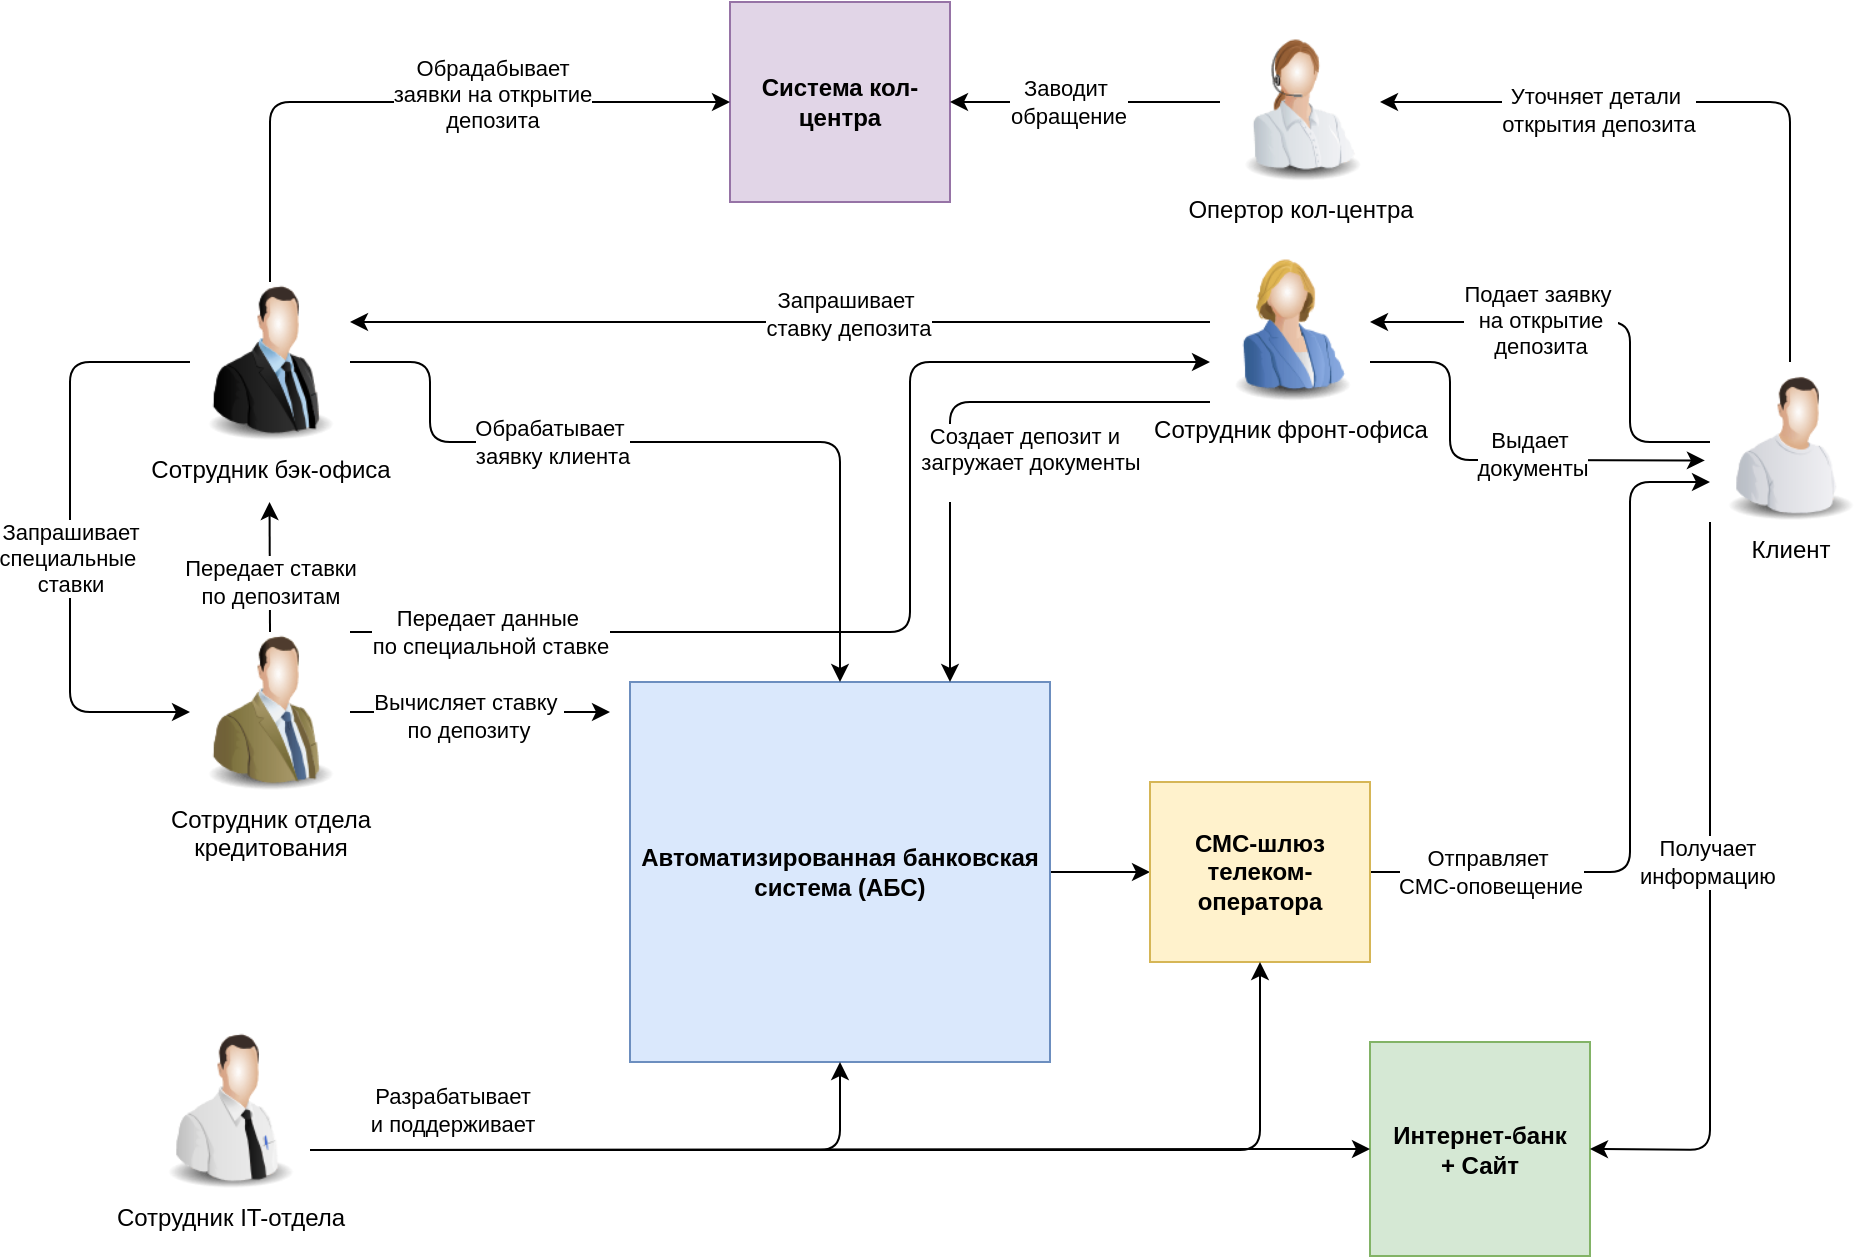 <mxfile>
    <diagram id="G8ZW7cge-lOIAmf38HKe" name="Страница — 1">
        <mxGraphModel dx="1112" dy="1322" grid="1" gridSize="10" guides="1" tooltips="1" connect="1" arrows="1" fold="1" page="1" pageScale="1" pageWidth="827" pageHeight="1169" math="0" shadow="0">
            <root>
                <mxCell id="0"/>
                <mxCell id="1" parent="0"/>
                <mxCell id="52" style="edgeStyle=none;html=1;exitX=1;exitY=0.5;exitDx=0;exitDy=0;entryX=0;entryY=0.5;entryDx=0;entryDy=0;" edge="1" parent="1" source="27" target="28">
                    <mxGeometry relative="1" as="geometry"/>
                </mxCell>
                <mxCell id="27" value="&lt;strong style=&quot;scrollbar-color: light-dark(#e2e2e2, #4b4b4b)&lt;br/&gt;&#x9;&#x9;&#x9;&#x9;&#x9;light-dark(#fbfbfb, var(--dark-panel-color));&quot;&gt;Автоматизированная банковская система (АБС)&lt;/strong&gt;" style="rounded=0;whiteSpace=wrap;html=1;fillColor=#dae8fc;strokeColor=#6c8ebf;" vertex="1" parent="1">
                    <mxGeometry x="329" y="530" width="210" height="190" as="geometry"/>
                </mxCell>
                <mxCell id="53" style="edgeStyle=none;html=1;exitX=1;exitY=0.5;exitDx=0;exitDy=0;entryX=0;entryY=0.75;entryDx=0;entryDy=0;" edge="1" parent="1" source="28" target="39">
                    <mxGeometry relative="1" as="geometry">
                        <Array as="points">
                            <mxPoint x="829" y="625"/>
                            <mxPoint x="829" y="430"/>
                        </Array>
                    </mxGeometry>
                </mxCell>
                <mxCell id="54" value="Отправляет&amp;nbsp;&lt;div&gt;СМС-оповещение&lt;/div&gt;" style="edgeLabel;html=1;align=center;verticalAlign=middle;resizable=0;points=[];" vertex="1" connectable="0" parent="53">
                    <mxGeometry x="-0.762" y="3" relative="1" as="geometry">
                        <mxPoint x="16" y="3" as="offset"/>
                    </mxGeometry>
                </mxCell>
                <mxCell id="28" value="&lt;strong style=&quot;scrollbar-color: light-dark(#e2e2e2, #4b4b4b)&lt;br/&gt;&#x9;&#x9;&#x9;&#x9;&#x9;light-dark(#fbfbfb, var(--dark-panel-color));&quot;&gt;СМС-шлюз телеком-оператора&lt;/strong&gt;" style="rounded=0;whiteSpace=wrap;html=1;fillColor=#fff2cc;strokeColor=#d6b656;" vertex="1" parent="1">
                    <mxGeometry x="589" y="580" width="110" height="90" as="geometry"/>
                </mxCell>
                <mxCell id="30" value="&lt;strong style=&quot;scrollbar-color: light-dark(#e2e2e2, #4b4b4b)&lt;br/&gt;&#x9;&#x9;&#x9;&#x9;&#x9;light-dark(#fbfbfb, var(--dark-panel-color));&quot;&gt;Система кол-центра&lt;/strong&gt;" style="rounded=0;whiteSpace=wrap;html=1;fillColor=#e1d5e7;strokeColor=#9673a6;" vertex="1" parent="1">
                    <mxGeometry x="379" y="190" width="110" height="100" as="geometry"/>
                </mxCell>
                <mxCell id="31" value="&lt;strong style=&quot;scrollbar-color: light-dark(#e2e2e2, #4b4b4b)&lt;br/&gt;&#x9;&#x9;&#x9;&#x9;&#x9;light-dark(#fbfbfb, var(--dark-panel-color));&quot;&gt;Интернет-банк +&amp;nbsp;&lt;/strong&gt;&lt;strong style=&quot;scrollbar-color: light-dark(#e2e2e2, #4b4b4b)&lt;br/&gt;&#x9;&#x9;&#x9;&#x9;&#x9;light-dark(#fbfbfb, var(--dark-panel-color));&quot;&gt;Сайт&lt;/strong&gt;" style="rounded=0;whiteSpace=wrap;html=1;fillColor=#d5e8d4;strokeColor=#82b366;" vertex="1" parent="1">
                    <mxGeometry x="699" y="710" width="110" height="107" as="geometry"/>
                </mxCell>
                <mxCell id="79" style="edgeStyle=none;html=1;exitX=1;exitY=0.75;exitDx=0;exitDy=0;entryX=0;entryY=0.5;entryDx=0;entryDy=0;" edge="1" parent="1" source="33" target="31">
                    <mxGeometry relative="1" as="geometry"/>
                </mxCell>
                <mxCell id="80" value="Разрабатывает&lt;div&gt;и поддерживает&lt;/div&gt;" style="edgeLabel;html=1;align=center;verticalAlign=middle;resizable=0;points=[];" vertex="1" connectable="0" parent="79">
                    <mxGeometry x="-0.11" y="-4" relative="1" as="geometry">
                        <mxPoint x="-165" y="-24" as="offset"/>
                    </mxGeometry>
                </mxCell>
                <mxCell id="81" style="edgeStyle=none;html=1;exitX=1;exitY=0.75;exitDx=0;exitDy=0;entryX=0.5;entryY=1;entryDx=0;entryDy=0;" edge="1" parent="1" source="33" target="27">
                    <mxGeometry relative="1" as="geometry">
                        <Array as="points">
                            <mxPoint x="434" y="764"/>
                        </Array>
                    </mxGeometry>
                </mxCell>
                <mxCell id="82" style="edgeStyle=none;html=1;exitX=1;exitY=0.75;exitDx=0;exitDy=0;entryX=0.5;entryY=1;entryDx=0;entryDy=0;" edge="1" parent="1" source="33" target="28">
                    <mxGeometry relative="1" as="geometry">
                        <Array as="points">
                            <mxPoint x="644" y="764"/>
                        </Array>
                    </mxGeometry>
                </mxCell>
                <mxCell id="33" value="Сотрудник IT-отдела" style="image;html=1;image=img/lib/clip_art/people/Tech_Man_128x128.png" vertex="1" parent="1">
                    <mxGeometry x="89" y="704" width="80" height="80" as="geometry"/>
                </mxCell>
                <mxCell id="60" style="edgeStyle=none;html=1;exitX=0;exitY=0.5;exitDx=0;exitDy=0;entryX=1;entryY=0.25;entryDx=0;entryDy=0;" edge="1" parent="1" source="34" target="35">
                    <mxGeometry relative="1" as="geometry"/>
                </mxCell>
                <mxCell id="69" value="Запрашивает&amp;nbsp;&lt;div&gt;ставку депозита&lt;/div&gt;" style="edgeLabel;html=1;align=center;verticalAlign=middle;resizable=0;points=[];" vertex="1" connectable="0" parent="60">
                    <mxGeometry x="-0.159" y="-4" relative="1" as="geometry">
                        <mxPoint as="offset"/>
                    </mxGeometry>
                </mxCell>
                <mxCell id="73" style="edgeStyle=none;html=1;exitX=0;exitY=1;exitDx=0;exitDy=0;" edge="1" parent="1" source="34">
                    <mxGeometry relative="1" as="geometry">
                        <mxPoint x="489" y="530" as="targetPoint"/>
                        <Array as="points">
                            <mxPoint x="489" y="390"/>
                        </Array>
                    </mxGeometry>
                </mxCell>
                <mxCell id="74" value="Создает&amp;nbsp;&lt;span style=&quot;background-color: light-dark(#ffffff, var(--ge-dark-color, #121212));&quot;&gt;депозит и&amp;nbsp;&amp;nbsp;&lt;/span&gt;&lt;div&gt;загружает документы&lt;/div&gt;&lt;div&gt;&lt;br&gt;&lt;/div&gt;" style="edgeLabel;html=1;align=center;verticalAlign=middle;resizable=0;points=[];" vertex="1" connectable="0" parent="73">
                    <mxGeometry x="-0.437" relative="1" as="geometry">
                        <mxPoint x="-14" y="30" as="offset"/>
                    </mxGeometry>
                </mxCell>
                <mxCell id="34" value="Сотрудник фронт-офиса" style="image;html=1;image=img/lib/clip_art/people/Suit_Woman_Blue_128x128.png" vertex="1" parent="1">
                    <mxGeometry x="619" y="310" width="80" height="80" as="geometry"/>
                </mxCell>
                <mxCell id="48" style="edgeStyle=none;html=1;exitX=0.5;exitY=0;exitDx=0;exitDy=0;entryX=0;entryY=0.5;entryDx=0;entryDy=0;" edge="1" parent="1" source="35" target="30">
                    <mxGeometry relative="1" as="geometry">
                        <Array as="points">
                            <mxPoint x="149" y="240"/>
                        </Array>
                    </mxGeometry>
                </mxCell>
                <mxCell id="49" value="Обрадабывает&lt;div&gt;заявки на открытие&lt;/div&gt;&lt;div&gt;депозита&lt;/div&gt;" style="edgeLabel;html=1;align=center;verticalAlign=middle;resizable=0;points=[];" vertex="1" connectable="0" parent="48">
                    <mxGeometry x="0.254" y="4" relative="1" as="geometry">
                        <mxPoint as="offset"/>
                    </mxGeometry>
                </mxCell>
                <mxCell id="50" style="edgeStyle=none;html=1;exitX=1;exitY=0.5;exitDx=0;exitDy=0;entryX=0.5;entryY=0;entryDx=0;entryDy=0;" edge="1" parent="1" source="35" target="27">
                    <mxGeometry relative="1" as="geometry">
                        <Array as="points">
                            <mxPoint x="229" y="370"/>
                            <mxPoint x="229" y="410"/>
                            <mxPoint x="434" y="410"/>
                        </Array>
                    </mxGeometry>
                </mxCell>
                <mxCell id="55" value="Обрабатывает&amp;nbsp;&lt;div&gt;заявку клиента&lt;/div&gt;" style="edgeLabel;html=1;align=center;verticalAlign=middle;resizable=0;points=[];" vertex="1" connectable="0" parent="50">
                    <mxGeometry x="0.135" y="2" relative="1" as="geometry">
                        <mxPoint x="-89" y="2" as="offset"/>
                    </mxGeometry>
                </mxCell>
                <mxCell id="65" style="edgeStyle=none;html=1;exitX=0;exitY=0.5;exitDx=0;exitDy=0;entryX=0;entryY=0.5;entryDx=0;entryDy=0;" edge="1" parent="1" source="35" target="62">
                    <mxGeometry relative="1" as="geometry">
                        <Array as="points">
                            <mxPoint x="49" y="370"/>
                            <mxPoint x="49" y="545"/>
                        </Array>
                    </mxGeometry>
                </mxCell>
                <mxCell id="66" value="Запрашивает&lt;div&gt;специальные&amp;nbsp;&lt;/div&gt;&lt;div&gt;ставки&lt;/div&gt;" style="edgeLabel;html=1;align=center;verticalAlign=middle;resizable=0;points=[];" vertex="1" connectable="0" parent="65">
                    <mxGeometry x="0.067" relative="1" as="geometry">
                        <mxPoint as="offset"/>
                    </mxGeometry>
                </mxCell>
                <mxCell id="35" value="Сотрудник бэк-офиса" style="image;html=1;image=img/lib/clip_art/people/Suit_Man_128x128.png" vertex="1" parent="1">
                    <mxGeometry x="109" y="330" width="80" height="80" as="geometry"/>
                </mxCell>
                <mxCell id="45" style="edgeStyle=none;html=1;exitX=0;exitY=0.5;exitDx=0;exitDy=0;entryX=1;entryY=0.5;entryDx=0;entryDy=0;" edge="1" parent="1" source="38" target="30">
                    <mxGeometry relative="1" as="geometry"/>
                </mxCell>
                <mxCell id="46" value="Заводит&amp;nbsp;&lt;div&gt;обращение&lt;/div&gt;" style="edgeLabel;html=1;align=center;verticalAlign=middle;resizable=0;points=[];" vertex="1" connectable="0" parent="45">
                    <mxGeometry x="0.132" relative="1" as="geometry">
                        <mxPoint as="offset"/>
                    </mxGeometry>
                </mxCell>
                <mxCell id="38" value="&lt;span style=&quot;color: rgb(0, 0, 0);&quot;&gt;Опертор кол-центра&lt;/span&gt;" style="image;html=1;image=img/lib/clip_art/people/Telesales_Woman_128x128.png" vertex="1" parent="1">
                    <mxGeometry x="624" y="200" width="80" height="80" as="geometry"/>
                </mxCell>
                <mxCell id="41" style="edgeStyle=none;html=1;exitX=0.5;exitY=0;exitDx=0;exitDy=0;entryX=1;entryY=0.5;entryDx=0;entryDy=0;" edge="1" parent="1" source="39" target="38">
                    <mxGeometry relative="1" as="geometry">
                        <Array as="points">
                            <mxPoint x="909" y="240"/>
                        </Array>
                    </mxGeometry>
                </mxCell>
                <mxCell id="42" value="Уточняет детали&amp;nbsp;&lt;div&gt;открытия депозита&lt;/div&gt;" style="edgeLabel;html=1;align=center;verticalAlign=middle;resizable=0;points=[];" vertex="1" connectable="0" parent="41">
                    <mxGeometry x="0.353" y="4" relative="1" as="geometry">
                        <mxPoint as="offset"/>
                    </mxGeometry>
                </mxCell>
                <mxCell id="43" style="edgeStyle=none;html=1;exitX=0;exitY=0.5;exitDx=0;exitDy=0;entryX=1;entryY=0.5;entryDx=0;entryDy=0;" edge="1" parent="1" source="39" target="34">
                    <mxGeometry relative="1" as="geometry">
                        <Array as="points">
                            <mxPoint x="829" y="410"/>
                            <mxPoint x="829" y="350"/>
                        </Array>
                    </mxGeometry>
                </mxCell>
                <mxCell id="44" value="Подает заявку&amp;nbsp;&lt;div&gt;на открытие&lt;/div&gt;&lt;div&gt;депозита&lt;/div&gt;" style="edgeLabel;html=1;align=center;verticalAlign=middle;resizable=0;points=[];" vertex="1" connectable="0" parent="43">
                    <mxGeometry x="0.267" y="-1" relative="1" as="geometry">
                        <mxPoint as="offset"/>
                    </mxGeometry>
                </mxCell>
                <mxCell id="77" style="edgeStyle=none;html=1;exitX=0;exitY=1;exitDx=0;exitDy=0;entryX=1;entryY=0.5;entryDx=0;entryDy=0;" edge="1" parent="1" source="39" target="31">
                    <mxGeometry relative="1" as="geometry">
                        <Array as="points">
                            <mxPoint x="869" y="764"/>
                        </Array>
                    </mxGeometry>
                </mxCell>
                <mxCell id="78" value="Получает&amp;nbsp;&lt;div&gt;информацию&amp;nbsp;&lt;/div&gt;" style="edgeLabel;html=1;align=center;verticalAlign=middle;resizable=0;points=[];" vertex="1" connectable="0" parent="77">
                    <mxGeometry x="-0.092" relative="1" as="geometry">
                        <mxPoint as="offset"/>
                    </mxGeometry>
                </mxCell>
                <mxCell id="39" value="Клиент" style="image;html=1;image=img/lib/clip_art/people/Worker_Man_128x128.png" vertex="1" parent="1">
                    <mxGeometry x="869" y="370" width="80" height="80" as="geometry"/>
                </mxCell>
                <mxCell id="63" style="edgeStyle=none;html=1;exitX=0.5;exitY=0;exitDx=0;exitDy=0;" edge="1" parent="1" source="62">
                    <mxGeometry relative="1" as="geometry">
                        <mxPoint x="148.765" y="440" as="targetPoint"/>
                    </mxGeometry>
                </mxCell>
                <mxCell id="64" value="Передает ставки&lt;br&gt;&lt;div&gt;по депозитам&lt;/div&gt;" style="edgeLabel;html=1;align=center;verticalAlign=middle;resizable=0;points=[];" vertex="1" connectable="0" parent="63">
                    <mxGeometry x="0.302" y="2" relative="1" as="geometry">
                        <mxPoint x="2" y="17" as="offset"/>
                    </mxGeometry>
                </mxCell>
                <mxCell id="70" style="edgeStyle=none;html=1;exitX=1;exitY=0;exitDx=0;exitDy=0;entryX=0;entryY=0.75;entryDx=0;entryDy=0;" edge="1" parent="1" source="62" target="34">
                    <mxGeometry relative="1" as="geometry">
                        <Array as="points">
                            <mxPoint x="469" y="505"/>
                            <mxPoint x="469" y="370"/>
                        </Array>
                    </mxGeometry>
                </mxCell>
                <mxCell id="71" value="Передает данные&amp;nbsp;&lt;div&gt;по специальной ставке&lt;/div&gt;" style="edgeLabel;html=1;align=center;verticalAlign=middle;resizable=0;points=[];" vertex="1" connectable="0" parent="70">
                    <mxGeometry x="-0.509" y="3" relative="1" as="geometry">
                        <mxPoint x="-69" y="3" as="offset"/>
                    </mxGeometry>
                </mxCell>
                <mxCell id="62" value="Сотрудник отдела&lt;div&gt;кредитования&lt;/div&gt;" style="image;html=1;image=img/lib/clip_art/people/Suit_Man_Green_128x128.png" vertex="1" parent="1">
                    <mxGeometry x="109" y="505" width="80" height="80" as="geometry"/>
                </mxCell>
                <mxCell id="67" style="edgeStyle=none;html=1;exitX=1;exitY=0.5;exitDx=0;exitDy=0;" edge="1" parent="1" source="62">
                    <mxGeometry relative="1" as="geometry">
                        <mxPoint x="319" y="545" as="targetPoint"/>
                    </mxGeometry>
                </mxCell>
                <mxCell id="68" value="Вычисляет ставку&amp;nbsp;&lt;div&gt;по депозиту&lt;/div&gt;" style="edgeLabel;html=1;align=center;verticalAlign=middle;resizable=0;points=[];" vertex="1" connectable="0" parent="67">
                    <mxGeometry x="-0.098" y="-2" relative="1" as="geometry">
                        <mxPoint as="offset"/>
                    </mxGeometry>
                </mxCell>
                <mxCell id="75" style="edgeStyle=none;html=1;exitX=1;exitY=0.75;exitDx=0;exitDy=0;entryX=-0.032;entryY=0.615;entryDx=0;entryDy=0;entryPerimeter=0;" edge="1" parent="1" source="34" target="39">
                    <mxGeometry relative="1" as="geometry">
                        <Array as="points">
                            <mxPoint x="739" y="370"/>
                            <mxPoint x="739" y="419"/>
                        </Array>
                    </mxGeometry>
                </mxCell>
                <mxCell id="76" value="Выдает&amp;nbsp;&lt;div&gt;документы&lt;/div&gt;" style="edgeLabel;html=1;align=center;verticalAlign=middle;resizable=0;points=[];" vertex="1" connectable="0" parent="75">
                    <mxGeometry x="0.196" y="3" relative="1" as="geometry">
                        <mxPoint as="offset"/>
                    </mxGeometry>
                </mxCell>
            </root>
        </mxGraphModel>
    </diagram>
</mxfile>